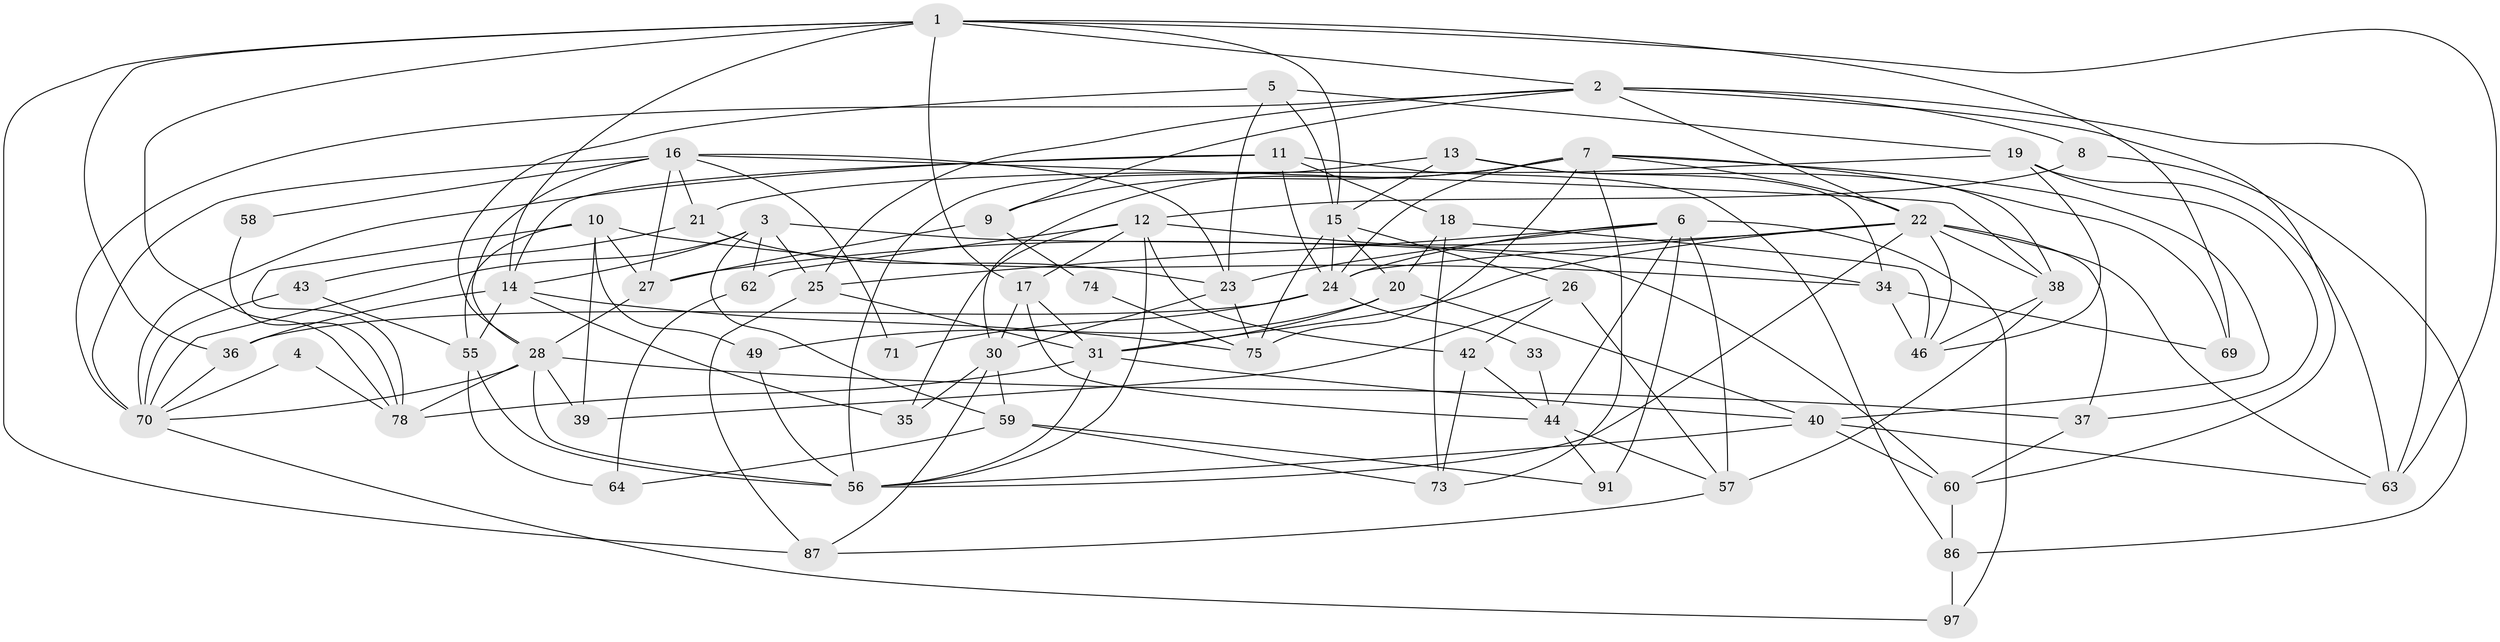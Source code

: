 // original degree distribution, {5: 0.20202020202020202, 3: 0.23232323232323232, 4: 0.3434343434343434, 2: 0.1111111111111111, 6: 0.08080808080808081, 7: 0.030303030303030304}
// Generated by graph-tools (version 1.1) at 2025/41/03/06/25 10:41:57]
// undirected, 63 vertices, 158 edges
graph export_dot {
graph [start="1"]
  node [color=gray90,style=filled];
  1 [super="+51"];
  2 [super="+76"];
  3 [super="+85"];
  4;
  5;
  6 [super="+80"];
  7 [super="+61"];
  8;
  9;
  10 [super="+94"];
  11 [super="+99"];
  12 [super="+84"];
  13;
  14 [super="+41"];
  15 [super="+52"];
  16 [super="+47"];
  17;
  18;
  19 [super="+89"];
  20 [super="+32"];
  21;
  22 [super="+48"];
  23 [super="+68"];
  24 [super="+53"];
  25 [super="+81"];
  26 [super="+66"];
  27 [super="+67"];
  28 [super="+29"];
  30 [super="+83"];
  31 [super="+54"];
  33;
  34 [super="+98"];
  35;
  36;
  37 [super="+45"];
  38 [super="+50"];
  39;
  40 [super="+90"];
  42;
  43;
  44 [super="+72"];
  46;
  49;
  55 [super="+65"];
  56 [super="+88"];
  57 [super="+77"];
  58;
  59 [super="+82"];
  60;
  62;
  63;
  64;
  69 [super="+96"];
  70 [super="+93"];
  71;
  73;
  74;
  75 [super="+95"];
  78 [super="+79"];
  86;
  87 [super="+92"];
  91;
  97;
  1 -- 17;
  1 -- 36;
  1 -- 14;
  1 -- 78;
  1 -- 69;
  1 -- 87;
  1 -- 63;
  1 -- 15;
  1 -- 2;
  2 -- 70;
  2 -- 8;
  2 -- 9;
  2 -- 60;
  2 -- 25;
  2 -- 63;
  2 -- 22;
  3 -- 70;
  3 -- 59;
  3 -- 62;
  3 -- 25;
  3 -- 60;
  3 -- 14;
  4 -- 78;
  4 -- 70;
  5 -- 23;
  5 -- 19;
  5 -- 28;
  5 -- 15;
  6 -- 44;
  6 -- 57;
  6 -- 91 [weight=2];
  6 -- 97;
  6 -- 25;
  6 -- 23;
  6 -- 24;
  7 -- 22;
  7 -- 69;
  7 -- 40;
  7 -- 75;
  7 -- 73;
  7 -- 24;
  7 -- 9;
  7 -- 30;
  8 -- 86;
  8 -- 12;
  9 -- 27;
  9 -- 74;
  10 -- 27;
  10 -- 39;
  10 -- 49;
  10 -- 55;
  10 -- 78;
  10 -- 34;
  11 -- 86;
  11 -- 18;
  11 -- 70;
  11 -- 14;
  11 -- 24;
  12 -- 34 [weight=2];
  12 -- 35;
  12 -- 42;
  12 -- 17;
  12 -- 56;
  12 -- 62;
  13 -- 15;
  13 -- 38;
  13 -- 56;
  13 -- 34;
  14 -- 36;
  14 -- 35;
  14 -- 75;
  14 -- 55;
  15 -- 20;
  15 -- 24;
  15 -- 75 [weight=2];
  15 -- 26;
  16 -- 27;
  16 -- 38;
  16 -- 58;
  16 -- 21;
  16 -- 70;
  16 -- 23;
  16 -- 71;
  16 -- 28;
  17 -- 30;
  17 -- 44;
  17 -- 31;
  18 -- 20;
  18 -- 46;
  18 -- 73;
  19 -- 46;
  19 -- 37;
  19 -- 21;
  19 -- 63;
  20 -- 40;
  20 -- 49;
  20 -- 31;
  21 -- 23;
  21 -- 43;
  22 -- 38;
  22 -- 24;
  22 -- 46;
  22 -- 63;
  22 -- 56;
  22 -- 27;
  22 -- 31;
  22 -- 37;
  23 -- 75;
  23 -- 30;
  24 -- 33;
  24 -- 36;
  24 -- 71;
  25 -- 31;
  25 -- 87;
  26 -- 57;
  26 -- 42;
  26 -- 39;
  27 -- 28;
  28 -- 56;
  28 -- 78;
  28 -- 37;
  28 -- 70;
  28 -- 39;
  30 -- 35;
  30 -- 59;
  30 -- 87;
  31 -- 56;
  31 -- 78;
  31 -- 40;
  33 -- 44;
  34 -- 46;
  34 -- 69;
  36 -- 70;
  37 -- 60;
  38 -- 46;
  38 -- 57;
  40 -- 63;
  40 -- 60;
  40 -- 56;
  42 -- 73;
  42 -- 44;
  43 -- 70;
  43 -- 55;
  44 -- 57;
  44 -- 91;
  49 -- 56;
  55 -- 56;
  55 -- 64;
  57 -- 87;
  58 -- 78;
  59 -- 64;
  59 -- 73;
  59 -- 91;
  60 -- 86;
  62 -- 64;
  70 -- 97;
  74 -- 75;
  86 -- 97;
}
